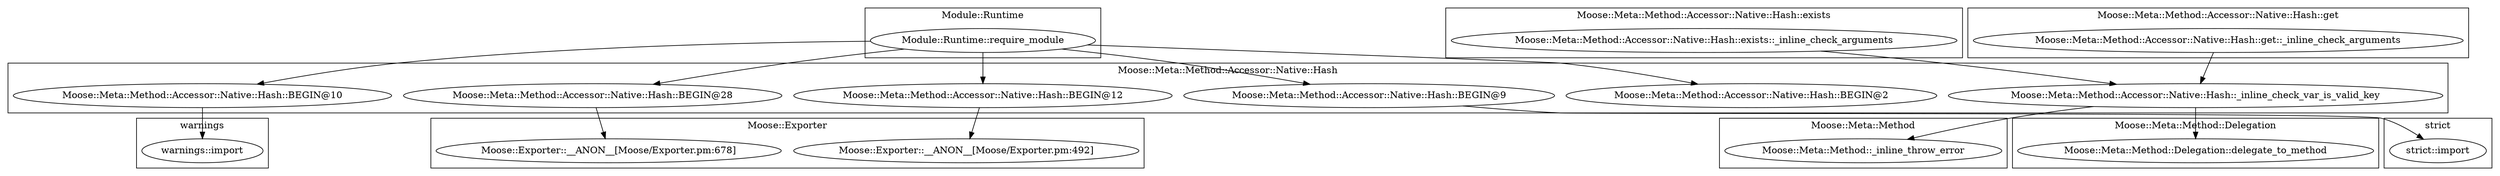digraph {
graph [overlap=false]
subgraph cluster_Moose_Meta_Method_Accessor_Native_Hash {
	label="Moose::Meta::Method::Accessor::Native::Hash";
	"Moose::Meta::Method::Accessor::Native::Hash::BEGIN@10";
	"Moose::Meta::Method::Accessor::Native::Hash::BEGIN@2";
	"Moose::Meta::Method::Accessor::Native::Hash::BEGIN@28";
	"Moose::Meta::Method::Accessor::Native::Hash::BEGIN@12";
	"Moose::Meta::Method::Accessor::Native::Hash::_inline_check_var_is_valid_key";
	"Moose::Meta::Method::Accessor::Native::Hash::BEGIN@9";
}
subgraph cluster_Moose_Meta_Method {
	label="Moose::Meta::Method";
	"Moose::Meta::Method::_inline_throw_error";
}
subgraph cluster_warnings {
	label="warnings";
	"warnings::import";
}
subgraph cluster_Module_Runtime {
	label="Module::Runtime";
	"Module::Runtime::require_module";
}
subgraph cluster_Moose_Meta_Method_Accessor_Native_Hash_exists {
	label="Moose::Meta::Method::Accessor::Native::Hash::exists";
	"Moose::Meta::Method::Accessor::Native::Hash::exists::_inline_check_arguments";
}
subgraph cluster_Moose_Exporter {
	label="Moose::Exporter";
	"Moose::Exporter::__ANON__[Moose/Exporter.pm:492]";
	"Moose::Exporter::__ANON__[Moose/Exporter.pm:678]";
}
subgraph cluster_strict {
	label="strict";
	"strict::import";
}
subgraph cluster_Moose_Meta_Method_Accessor_Native_Hash_get {
	label="Moose::Meta::Method::Accessor::Native::Hash::get";
	"Moose::Meta::Method::Accessor::Native::Hash::get::_inline_check_arguments";
}
subgraph cluster_Moose_Meta_Method_Delegation {
	label="Moose::Meta::Method::Delegation";
	"Moose::Meta::Method::Delegation::delegate_to_method";
}
"Module::Runtime::require_module" -> "Moose::Meta::Method::Accessor::Native::Hash::BEGIN@12";
"Module::Runtime::require_module" -> "Moose::Meta::Method::Accessor::Native::Hash::BEGIN@2";
"Moose::Meta::Method::Accessor::Native::Hash::BEGIN@9" -> "strict::import";
"Moose::Meta::Method::Accessor::Native::Hash::BEGIN@28" -> "Moose::Exporter::__ANON__[Moose/Exporter.pm:678]";
"Moose::Meta::Method::Accessor::Native::Hash::BEGIN@12" -> "Moose::Exporter::__ANON__[Moose/Exporter.pm:492]";
"Moose::Meta::Method::Accessor::Native::Hash::_inline_check_var_is_valid_key" -> "Moose::Meta::Method::_inline_throw_error";
"Moose::Meta::Method::Accessor::Native::Hash::BEGIN@10" -> "warnings::import";
"Module::Runtime::require_module" -> "Moose::Meta::Method::Accessor::Native::Hash::BEGIN@9";
"Moose::Meta::Method::Accessor::Native::Hash::_inline_check_var_is_valid_key" -> "Moose::Meta::Method::Delegation::delegate_to_method";
"Moose::Meta::Method::Accessor::Native::Hash::get::_inline_check_arguments" -> "Moose::Meta::Method::Accessor::Native::Hash::_inline_check_var_is_valid_key";
"Moose::Meta::Method::Accessor::Native::Hash::exists::_inline_check_arguments" -> "Moose::Meta::Method::Accessor::Native::Hash::_inline_check_var_is_valid_key";
"Module::Runtime::require_module" -> "Moose::Meta::Method::Accessor::Native::Hash::BEGIN@10";
"Module::Runtime::require_module" -> "Moose::Meta::Method::Accessor::Native::Hash::BEGIN@28";
}
